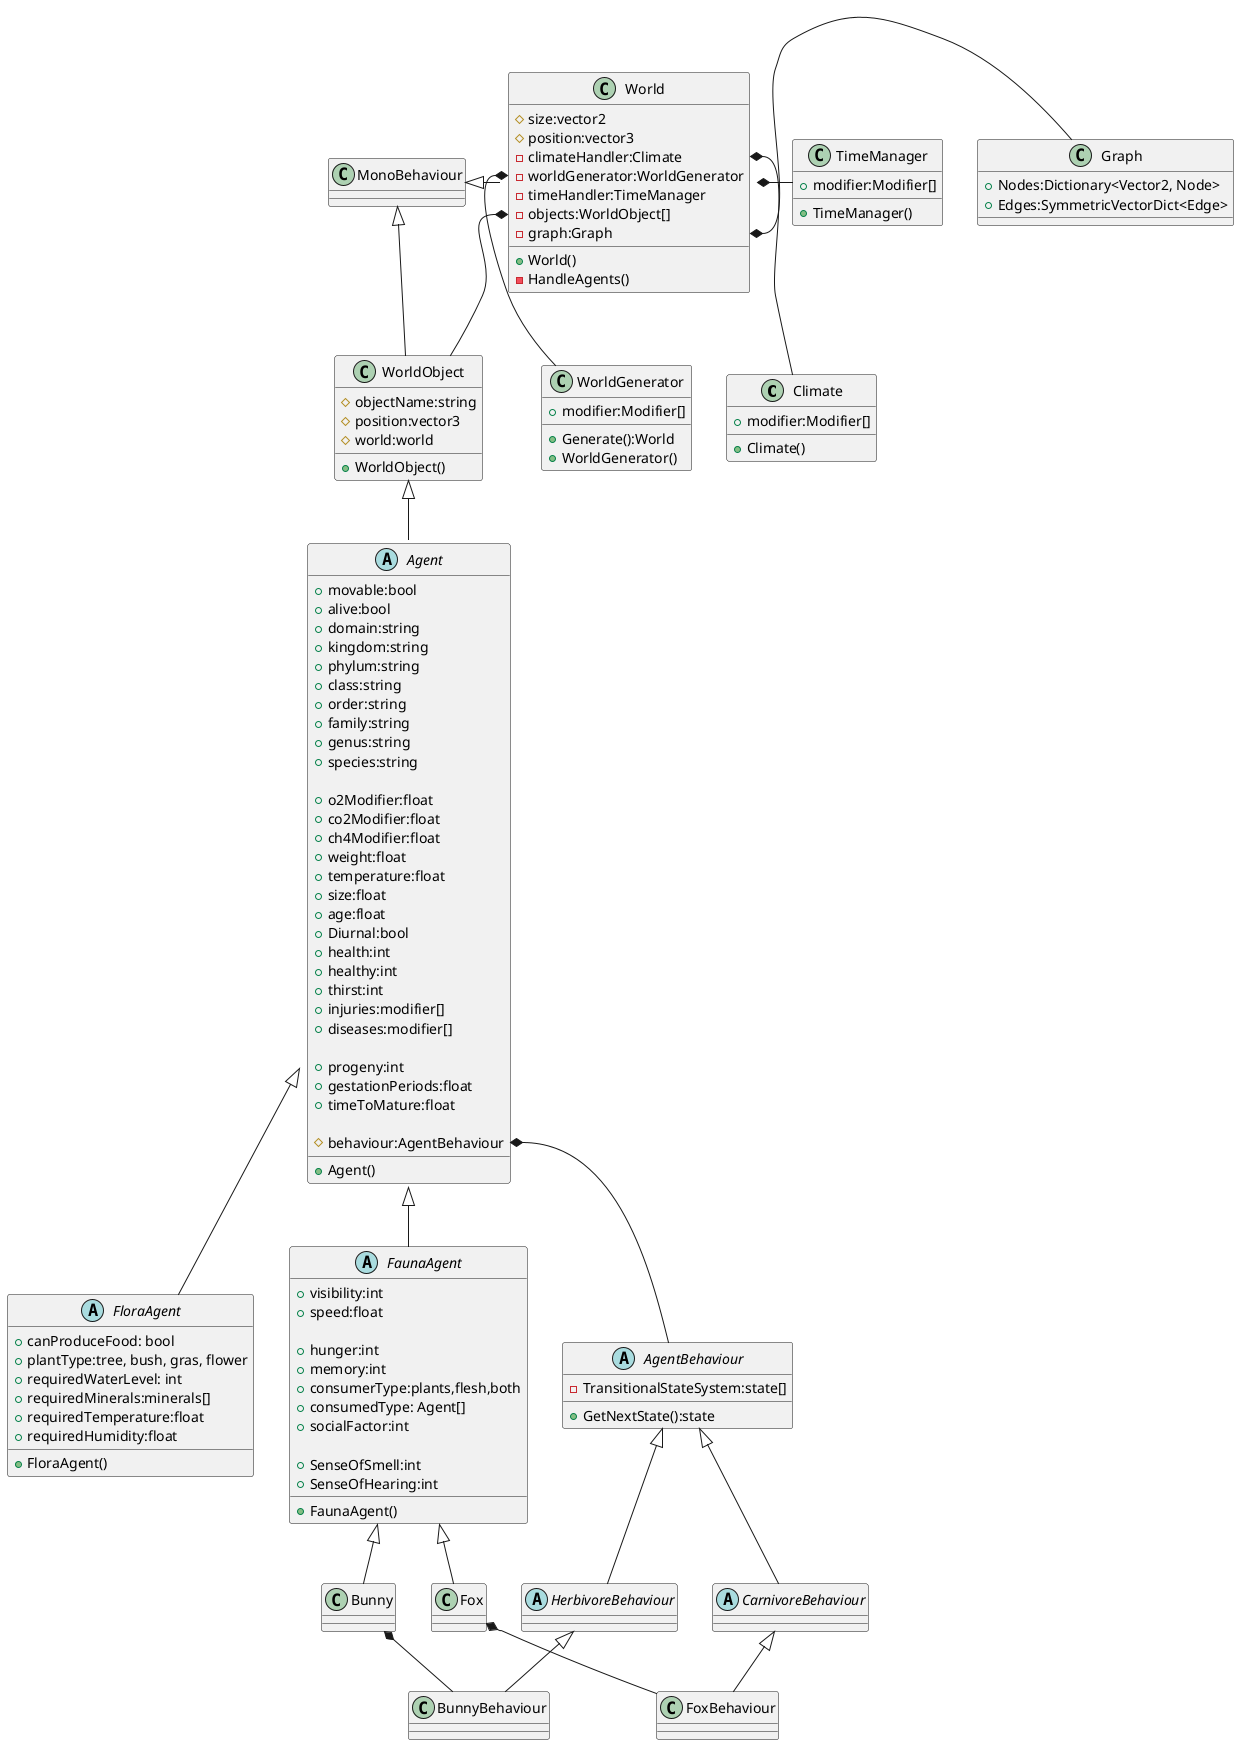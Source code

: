 @startuml
	class Climate {
		+modifier:Modifier[]
		
		+Climate()
	}

	class WorldGenerator {
	    +modifier:Modifier[]
	
		+Generate():World
		+WorldGenerator()
	}
	
	class TimeManager {
		+modifier:Modifier[]
		
		+TimeManager()
	}
	
    class World {
        #size:vector2
        #position:vector3
        -climateHandler:Climate
        -worldGenerator:WorldGenerator
        -timeHandler:TimeManager
        -objects:WorldObject[]
        -graph:Graph
        
        +World()
        -HandleAgents()
    }
    
    class Graph {
        +Nodes:Dictionary<Vector2, Node>
        +Edges:SymmetricVectorDict<Edge>
    }
	
	class WorldObject {
		#objectName:string
		#position:vector3
		#world:world
		
		+WorldObject()
	}
	
	
	Abstract class Agent {
        +movable:bool
        +alive:bool
        +domain:string
        +kingdom:string
        +phylum:string
        +class:string
        +order:string
        +family:string
        +genus:string
        +species:string
        
        +o2Modifier:float
        +co2Modifier:float
        +ch4Modifier:float
        +weight:float
        +temperature:float
        +size:float
        +age:float
        +Diurnal:bool
        +health:int
        +healthy:int
        +thirst:int
        +injuries:modifier[]
        +diseases:modifier[]
        
        +progeny:int
        +gestationPeriods:float
        +timeToMature:float
        
        #behaviour:AgentBehaviour
        
        +Agent()
    }

	Abstract class AgentBehaviour {
		-TransitionalStateSystem:state[]
		
		+GetNextState():state
	}
	
	Abstract class FloraAgent {
	    +canProduceFood: bool
	    +plantType:tree, bush, gras, flower
	    +requiredWaterLevel: int
	    +requiredMinerals:minerals[]
	    +requiredTemperature:float
	    +requiredHumidity:float
	     
		+FloraAgent()
	}
	
    Abstract class FaunaAgent {
        +visibility:int
        +speed:float
        
        +hunger:int
        +memory:int
        +consumerType:plants,flesh,both
        +consumedType: Agent[]
        +socialFactor:int
        
        +SenseOfSmell:int
        +SenseOfHearing:int
    
        +FaunaAgent()
    }
    
    Abstract class HerbivoreBehaviour {
    
    }
    
    Abstract class CarnivoreBehaviour {
        
    }
    
    World::graph *- Graph
	
	World::objects *- WorldObject
	World::timeManager *- TimeManager
	World::worldGenerator *-- WorldGenerator
	World::climate *-- Climate
	
	MonoBehaviour <|-- WorldObject
	MonoBehaviour <|- World
	
	WorldObject <|-- Agent
	
	Agent <|-- FloraAgent
	Agent::behaviour *-- AgentBehaviour
	
	AgentBehaviour <|-- HerbivoreBehaviour
	AgentBehaviour <|-- CarnivoreBehaviour
	
	HerbivoreBehaviour <|-- BunnyBehaviour
	CarnivoreBehaviour <|-- FoxBehaviour
	
	Agent <|-- FaunaAgent
	
	FaunaAgent <|-- Bunny
	FaunaAgent <|-- Fox
	
	Fox *-- FoxBehaviour
	
	Bunny *-- BunnyBehaviour
	
@enduml